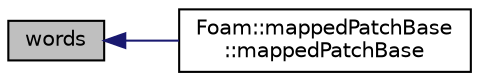 digraph "words"
{
  bgcolor="transparent";
  edge [fontname="Helvetica",fontsize="10",labelfontname="Helvetica",labelfontsize="10"];
  node [fontname="Helvetica",fontsize="10",shape=record];
  rankdir="LR";
  Node1899 [label="words",height=0.2,width=0.4,color="black", fillcolor="grey75", style="filled", fontcolor="black"];
  Node1899 -> Node1900 [dir="back",color="midnightblue",fontsize="10",style="solid",fontname="Helvetica"];
  Node1900 [label="Foam::mappedPatchBase\l::mappedPatchBase",height=0.2,width=0.4,color="black",URL="$a26225.html#ae57903ca8bbfe2944acf6a2cc72acc1e",tooltip="Construct from dictionary. "];
}
